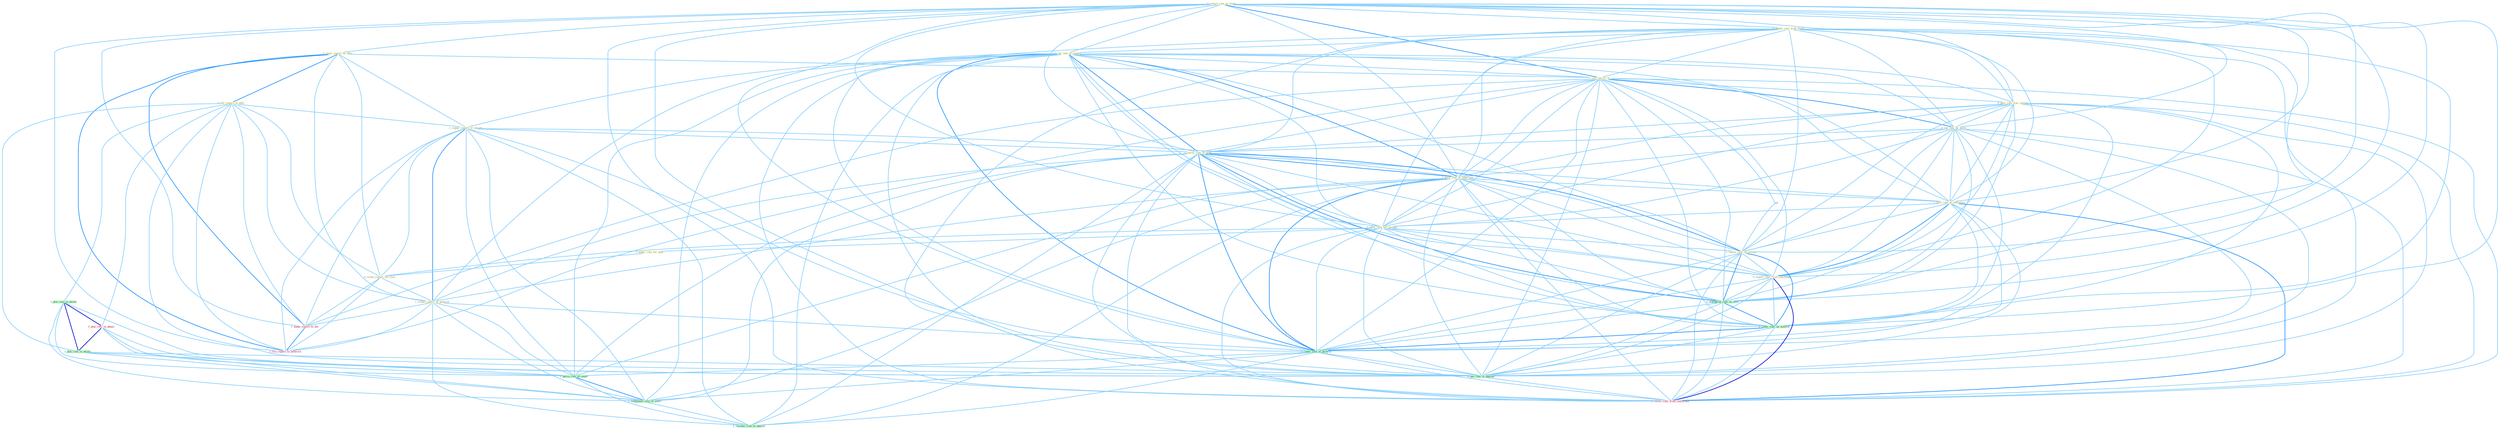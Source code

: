 Graph G{ 
    node
    [shape=polygon,style=filled,width=.5,height=.06,color="#BDFCC9",fixedsize=true,fontsize=4,
    fontcolor="#2f4f4f"];
    {node
    [color="#ffffe0", fontcolor="#8b7d6b"] "0_return_rate_to_level " "0_steer_report_to_offic " "0_negoti_rate_with_thrift " "1_hit_rate_of_leader " "0_tell_report_in_offic " "1_requir_report_of_varieti " "0_cut_rate_to_% " "0_post_rate_sinc_spring " "0_cut_rate_by_point " "1_lower_rate_of_debt " "1_have_rate_of_othernum " "1_turn_rate_at_entitynam " "1_offer_rate_for_packag " "1_usher_rule_for_busi " "1_lower_rate_on_billion " "0_scour_report_for_clue " "0_expect_rate_from_entitynam " "1_credit_report_of_genocid "}
{node [color="#fff0f5", fontcolor="#b22222"] "0_plai_role_in_phase " "1_make_report_to_the " "1_file_report_to_network " "0_receiv_rate_from_entitynam "}
edge [color="#B0E2FF"];

	"0_return_rate_to_level " -- "0_steer_report_to_offic " [w="1", color="#87cefa" ];
	"0_return_rate_to_level " -- "0_negoti_rate_with_thrift " [w="1", color="#87cefa" ];
	"0_return_rate_to_level " -- "1_hit_rate_of_leader " [w="1", color="#87cefa" ];
	"0_return_rate_to_level " -- "0_cut_rate_to_% " [w="2", color="#1e90ff" , len=0.8];
	"0_return_rate_to_level " -- "0_post_rate_sinc_spring " [w="1", color="#87cefa" ];
	"0_return_rate_to_level " -- "0_cut_rate_by_point " [w="1", color="#87cefa" ];
	"0_return_rate_to_level " -- "1_lower_rate_of_debt " [w="1", color="#87cefa" ];
	"0_return_rate_to_level " -- "1_have_rate_of_othernum " [w="1", color="#87cefa" ];
	"0_return_rate_to_level " -- "1_turn_rate_at_entitynam " [w="1", color="#87cefa" ];
	"0_return_rate_to_level " -- "1_offer_rate_for_packag " [w="1", color="#87cefa" ];
	"0_return_rate_to_level " -- "1_lower_rate_on_billion " [w="1", color="#87cefa" ];
	"0_return_rate_to_level " -- "0_expect_rate_from_entitynam " [w="1", color="#87cefa" ];
	"0_return_rate_to_level " -- "1_downgrad_rate_on_debt " [w="1", color="#87cefa" ];
	"0_return_rate_to_level " -- "1_reduc_rate_on_million " [w="1", color="#87cefa" ];
	"0_return_rate_to_level " -- "1_reduc_rate_of_growth " [w="1", color="#87cefa" ];
	"0_return_rate_to_level " -- "1_make_report_to_the " [w="1", color="#87cefa" ];
	"0_return_rate_to_level " -- "0_pai_rate_in_quarter " [w="1", color="#87cefa" ];
	"0_return_rate_to_level " -- "1_file_report_to_network " [w="1", color="#87cefa" ];
	"0_return_rate_to_level " -- "0_receiv_rate_from_entitynam " [w="1", color="#87cefa" ];
	"0_steer_report_to_offic " -- "0_tell_report_in_offic " [w="2", color="#1e90ff" , len=0.8];
	"0_steer_report_to_offic " -- "1_requir_report_of_varieti " [w="1", color="#87cefa" ];
	"0_steer_report_to_offic " -- "0_cut_rate_to_% " [w="1", color="#87cefa" ];
	"0_steer_report_to_offic " -- "0_scour_report_for_clue " [w="1", color="#87cefa" ];
	"0_steer_report_to_offic " -- "1_credit_report_of_genocid " [w="1", color="#87cefa" ];
	"0_steer_report_to_offic " -- "1_make_report_to_the " [w="2", color="#1e90ff" , len=0.8];
	"0_steer_report_to_offic " -- "1_file_report_to_network " [w="2", color="#1e90ff" , len=0.8];
	"0_negoti_rate_with_thrift " -- "1_hit_rate_of_leader " [w="1", color="#87cefa" ];
	"0_negoti_rate_with_thrift " -- "0_cut_rate_to_% " [w="1", color="#87cefa" ];
	"0_negoti_rate_with_thrift " -- "0_post_rate_sinc_spring " [w="1", color="#87cefa" ];
	"0_negoti_rate_with_thrift " -- "0_cut_rate_by_point " [w="1", color="#87cefa" ];
	"0_negoti_rate_with_thrift " -- "1_lower_rate_of_debt " [w="1", color="#87cefa" ];
	"0_negoti_rate_with_thrift " -- "1_have_rate_of_othernum " [w="1", color="#87cefa" ];
	"0_negoti_rate_with_thrift " -- "1_turn_rate_at_entitynam " [w="1", color="#87cefa" ];
	"0_negoti_rate_with_thrift " -- "1_offer_rate_for_packag " [w="1", color="#87cefa" ];
	"0_negoti_rate_with_thrift " -- "1_lower_rate_on_billion " [w="1", color="#87cefa" ];
	"0_negoti_rate_with_thrift " -- "0_expect_rate_from_entitynam " [w="1", color="#87cefa" ];
	"0_negoti_rate_with_thrift " -- "1_downgrad_rate_on_debt " [w="1", color="#87cefa" ];
	"0_negoti_rate_with_thrift " -- "1_reduc_rate_on_million " [w="1", color="#87cefa" ];
	"0_negoti_rate_with_thrift " -- "1_reduc_rate_of_growth " [w="1", color="#87cefa" ];
	"0_negoti_rate_with_thrift " -- "0_pai_rate_in_quarter " [w="1", color="#87cefa" ];
	"0_negoti_rate_with_thrift " -- "0_receiv_rate_from_entitynam " [w="1", color="#87cefa" ];
	"1_hit_rate_of_leader " -- "1_requir_report_of_varieti " [w="1", color="#87cefa" ];
	"1_hit_rate_of_leader " -- "0_cut_rate_to_% " [w="1", color="#87cefa" ];
	"1_hit_rate_of_leader " -- "0_post_rate_sinc_spring " [w="1", color="#87cefa" ];
	"1_hit_rate_of_leader " -- "0_cut_rate_by_point " [w="1", color="#87cefa" ];
	"1_hit_rate_of_leader " -- "1_lower_rate_of_debt " [w="2", color="#1e90ff" , len=0.8];
	"1_hit_rate_of_leader " -- "1_have_rate_of_othernum " [w="2", color="#1e90ff" , len=0.8];
	"1_hit_rate_of_leader " -- "1_turn_rate_at_entitynam " [w="1", color="#87cefa" ];
	"1_hit_rate_of_leader " -- "1_offer_rate_for_packag " [w="1", color="#87cefa" ];
	"1_hit_rate_of_leader " -- "1_lower_rate_on_billion " [w="1", color="#87cefa" ];
	"1_hit_rate_of_leader " -- "0_expect_rate_from_entitynam " [w="1", color="#87cefa" ];
	"1_hit_rate_of_leader " -- "1_credit_report_of_genocid " [w="1", color="#87cefa" ];
	"1_hit_rate_of_leader " -- "1_downgrad_rate_on_debt " [w="1", color="#87cefa" ];
	"1_hit_rate_of_leader " -- "1_reduc_rate_on_million " [w="1", color="#87cefa" ];
	"1_hit_rate_of_leader " -- "1_reduc_rate_of_growth " [w="2", color="#1e90ff" , len=0.8];
	"1_hit_rate_of_leader " -- "0_pai_rate_in_quarter " [w="1", color="#87cefa" ];
	"1_hit_rate_of_leader " -- "1_pursu_role_of_senat " [w="1", color="#87cefa" ];
	"1_hit_rate_of_leader " -- "1_entitynam_role_of_court " [w="1", color="#87cefa" ];
	"1_hit_rate_of_leader " -- "0_receiv_rate_from_entitynam " [w="1", color="#87cefa" ];
	"1_hit_rate_of_leader " -- "1_increas_risk_of_default " [w="1", color="#87cefa" ];
	"0_tell_report_in_offic " -- "1_requir_report_of_varieti " [w="1", color="#87cefa" ];
	"0_tell_report_in_offic " -- "0_scour_report_for_clue " [w="1", color="#87cefa" ];
	"0_tell_report_in_offic " -- "1_credit_report_of_genocid " [w="1", color="#87cefa" ];
	"0_tell_report_in_offic " -- "1_plai_role_in_decad " [w="1", color="#87cefa" ];
	"0_tell_report_in_offic " -- "0_plai_role_in_phase " [w="1", color="#87cefa" ];
	"0_tell_report_in_offic " -- "1_make_report_to_the " [w="1", color="#87cefa" ];
	"0_tell_report_in_offic " -- "1_plai_role_in_declin " [w="1", color="#87cefa" ];
	"0_tell_report_in_offic " -- "0_pai_rate_in_quarter " [w="1", color="#87cefa" ];
	"0_tell_report_in_offic " -- "1_file_report_to_network " [w="1", color="#87cefa" ];
	"1_requir_report_of_varieti " -- "1_lower_rate_of_debt " [w="1", color="#87cefa" ];
	"1_requir_report_of_varieti " -- "1_have_rate_of_othernum " [w="1", color="#87cefa" ];
	"1_requir_report_of_varieti " -- "0_scour_report_for_clue " [w="1", color="#87cefa" ];
	"1_requir_report_of_varieti " -- "1_credit_report_of_genocid " [w="2", color="#1e90ff" , len=0.8];
	"1_requir_report_of_varieti " -- "1_reduc_rate_of_growth " [w="1", color="#87cefa" ];
	"1_requir_report_of_varieti " -- "1_make_report_to_the " [w="1", color="#87cefa" ];
	"1_requir_report_of_varieti " -- "1_pursu_role_of_senat " [w="1", color="#87cefa" ];
	"1_requir_report_of_varieti " -- "1_file_report_to_network " [w="1", color="#87cefa" ];
	"1_requir_report_of_varieti " -- "1_entitynam_role_of_court " [w="1", color="#87cefa" ];
	"1_requir_report_of_varieti " -- "1_increas_risk_of_default " [w="1", color="#87cefa" ];
	"0_cut_rate_to_% " -- "0_post_rate_sinc_spring " [w="1", color="#87cefa" ];
	"0_cut_rate_to_% " -- "0_cut_rate_by_point " [w="2", color="#1e90ff" , len=0.8];
	"0_cut_rate_to_% " -- "1_lower_rate_of_debt " [w="1", color="#87cefa" ];
	"0_cut_rate_to_% " -- "1_have_rate_of_othernum " [w="1", color="#87cefa" ];
	"0_cut_rate_to_% " -- "1_turn_rate_at_entitynam " [w="1", color="#87cefa" ];
	"0_cut_rate_to_% " -- "1_offer_rate_for_packag " [w="1", color="#87cefa" ];
	"0_cut_rate_to_% " -- "1_lower_rate_on_billion " [w="1", color="#87cefa" ];
	"0_cut_rate_to_% " -- "0_expect_rate_from_entitynam " [w="1", color="#87cefa" ];
	"0_cut_rate_to_% " -- "1_downgrad_rate_on_debt " [w="1", color="#87cefa" ];
	"0_cut_rate_to_% " -- "1_reduc_rate_on_million " [w="1", color="#87cefa" ];
	"0_cut_rate_to_% " -- "1_reduc_rate_of_growth " [w="1", color="#87cefa" ];
	"0_cut_rate_to_% " -- "1_make_report_to_the " [w="1", color="#87cefa" ];
	"0_cut_rate_to_% " -- "0_pai_rate_in_quarter " [w="1", color="#87cefa" ];
	"0_cut_rate_to_% " -- "1_file_report_to_network " [w="1", color="#87cefa" ];
	"0_cut_rate_to_% " -- "0_receiv_rate_from_entitynam " [w="1", color="#87cefa" ];
	"0_post_rate_sinc_spring " -- "0_cut_rate_by_point " [w="1", color="#87cefa" ];
	"0_post_rate_sinc_spring " -- "1_lower_rate_of_debt " [w="1", color="#87cefa" ];
	"0_post_rate_sinc_spring " -- "1_have_rate_of_othernum " [w="1", color="#87cefa" ];
	"0_post_rate_sinc_spring " -- "1_turn_rate_at_entitynam " [w="1", color="#87cefa" ];
	"0_post_rate_sinc_spring " -- "1_offer_rate_for_packag " [w="1", color="#87cefa" ];
	"0_post_rate_sinc_spring " -- "1_lower_rate_on_billion " [w="1", color="#87cefa" ];
	"0_post_rate_sinc_spring " -- "0_expect_rate_from_entitynam " [w="1", color="#87cefa" ];
	"0_post_rate_sinc_spring " -- "1_downgrad_rate_on_debt " [w="1", color="#87cefa" ];
	"0_post_rate_sinc_spring " -- "1_reduc_rate_on_million " [w="1", color="#87cefa" ];
	"0_post_rate_sinc_spring " -- "1_reduc_rate_of_growth " [w="1", color="#87cefa" ];
	"0_post_rate_sinc_spring " -- "0_pai_rate_in_quarter " [w="1", color="#87cefa" ];
	"0_post_rate_sinc_spring " -- "0_receiv_rate_from_entitynam " [w="1", color="#87cefa" ];
	"0_cut_rate_by_point " -- "1_lower_rate_of_debt " [w="1", color="#87cefa" ];
	"0_cut_rate_by_point " -- "1_have_rate_of_othernum " [w="1", color="#87cefa" ];
	"0_cut_rate_by_point " -- "1_turn_rate_at_entitynam " [w="1", color="#87cefa" ];
	"0_cut_rate_by_point " -- "1_offer_rate_for_packag " [w="1", color="#87cefa" ];
	"0_cut_rate_by_point " -- "1_lower_rate_on_billion " [w="1", color="#87cefa" ];
	"0_cut_rate_by_point " -- "0_expect_rate_from_entitynam " [w="1", color="#87cefa" ];
	"0_cut_rate_by_point " -- "1_downgrad_rate_on_debt " [w="1", color="#87cefa" ];
	"0_cut_rate_by_point " -- "1_reduc_rate_on_million " [w="1", color="#87cefa" ];
	"0_cut_rate_by_point " -- "1_reduc_rate_of_growth " [w="1", color="#87cefa" ];
	"0_cut_rate_by_point " -- "0_pai_rate_in_quarter " [w="1", color="#87cefa" ];
	"0_cut_rate_by_point " -- "0_receiv_rate_from_entitynam " [w="1", color="#87cefa" ];
	"1_lower_rate_of_debt " -- "1_have_rate_of_othernum " [w="2", color="#1e90ff" , len=0.8];
	"1_lower_rate_of_debt " -- "1_turn_rate_at_entitynam " [w="1", color="#87cefa" ];
	"1_lower_rate_of_debt " -- "1_offer_rate_for_packag " [w="1", color="#87cefa" ];
	"1_lower_rate_of_debt " -- "1_lower_rate_on_billion " [w="2", color="#1e90ff" , len=0.8];
	"1_lower_rate_of_debt " -- "0_expect_rate_from_entitynam " [w="1", color="#87cefa" ];
	"1_lower_rate_of_debt " -- "1_credit_report_of_genocid " [w="1", color="#87cefa" ];
	"1_lower_rate_of_debt " -- "1_downgrad_rate_on_debt " [w="2", color="#1e90ff" , len=0.8];
	"1_lower_rate_of_debt " -- "1_reduc_rate_on_million " [w="1", color="#87cefa" ];
	"1_lower_rate_of_debt " -- "1_reduc_rate_of_growth " [w="2", color="#1e90ff" , len=0.8];
	"1_lower_rate_of_debt " -- "0_pai_rate_in_quarter " [w="1", color="#87cefa" ];
	"1_lower_rate_of_debt " -- "1_pursu_role_of_senat " [w="1", color="#87cefa" ];
	"1_lower_rate_of_debt " -- "1_entitynam_role_of_court " [w="1", color="#87cefa" ];
	"1_lower_rate_of_debt " -- "0_receiv_rate_from_entitynam " [w="1", color="#87cefa" ];
	"1_lower_rate_of_debt " -- "1_increas_risk_of_default " [w="1", color="#87cefa" ];
	"1_have_rate_of_othernum " -- "1_turn_rate_at_entitynam " [w="1", color="#87cefa" ];
	"1_have_rate_of_othernum " -- "1_offer_rate_for_packag " [w="1", color="#87cefa" ];
	"1_have_rate_of_othernum " -- "1_lower_rate_on_billion " [w="1", color="#87cefa" ];
	"1_have_rate_of_othernum " -- "0_expect_rate_from_entitynam " [w="1", color="#87cefa" ];
	"1_have_rate_of_othernum " -- "1_credit_report_of_genocid " [w="1", color="#87cefa" ];
	"1_have_rate_of_othernum " -- "1_downgrad_rate_on_debt " [w="1", color="#87cefa" ];
	"1_have_rate_of_othernum " -- "1_reduc_rate_on_million " [w="1", color="#87cefa" ];
	"1_have_rate_of_othernum " -- "1_reduc_rate_of_growth " [w="2", color="#1e90ff" , len=0.8];
	"1_have_rate_of_othernum " -- "0_pai_rate_in_quarter " [w="1", color="#87cefa" ];
	"1_have_rate_of_othernum " -- "1_pursu_role_of_senat " [w="1", color="#87cefa" ];
	"1_have_rate_of_othernum " -- "1_entitynam_role_of_court " [w="1", color="#87cefa" ];
	"1_have_rate_of_othernum " -- "0_receiv_rate_from_entitynam " [w="1", color="#87cefa" ];
	"1_have_rate_of_othernum " -- "1_increas_risk_of_default " [w="1", color="#87cefa" ];
	"1_turn_rate_at_entitynam " -- "1_offer_rate_for_packag " [w="1", color="#87cefa" ];
	"1_turn_rate_at_entitynam " -- "1_lower_rate_on_billion " [w="1", color="#87cefa" ];
	"1_turn_rate_at_entitynam " -- "0_expect_rate_from_entitynam " [w="2", color="#1e90ff" , len=0.8];
	"1_turn_rate_at_entitynam " -- "1_downgrad_rate_on_debt " [w="1", color="#87cefa" ];
	"1_turn_rate_at_entitynam " -- "1_reduc_rate_on_million " [w="1", color="#87cefa" ];
	"1_turn_rate_at_entitynam " -- "1_reduc_rate_of_growth " [w="1", color="#87cefa" ];
	"1_turn_rate_at_entitynam " -- "0_pai_rate_in_quarter " [w="1", color="#87cefa" ];
	"1_turn_rate_at_entitynam " -- "0_receiv_rate_from_entitynam " [w="2", color="#1e90ff" , len=0.8];
	"1_offer_rate_for_packag " -- "1_usher_rule_for_busi " [w="1", color="#87cefa" ];
	"1_offer_rate_for_packag " -- "1_lower_rate_on_billion " [w="1", color="#87cefa" ];
	"1_offer_rate_for_packag " -- "0_scour_report_for_clue " [w="1", color="#87cefa" ];
	"1_offer_rate_for_packag " -- "0_expect_rate_from_entitynam " [w="1", color="#87cefa" ];
	"1_offer_rate_for_packag " -- "1_downgrad_rate_on_debt " [w="1", color="#87cefa" ];
	"1_offer_rate_for_packag " -- "1_reduc_rate_on_million " [w="1", color="#87cefa" ];
	"1_offer_rate_for_packag " -- "1_reduc_rate_of_growth " [w="1", color="#87cefa" ];
	"1_offer_rate_for_packag " -- "0_pai_rate_in_quarter " [w="1", color="#87cefa" ];
	"1_offer_rate_for_packag " -- "0_receiv_rate_from_entitynam " [w="1", color="#87cefa" ];
	"1_usher_rule_for_busi " -- "0_scour_report_for_clue " [w="1", color="#87cefa" ];
	"1_lower_rate_on_billion " -- "0_expect_rate_from_entitynam " [w="1", color="#87cefa" ];
	"1_lower_rate_on_billion " -- "1_downgrad_rate_on_debt " [w="2", color="#1e90ff" , len=0.8];
	"1_lower_rate_on_billion " -- "1_reduc_rate_on_million " [w="2", color="#1e90ff" , len=0.8];
	"1_lower_rate_on_billion " -- "1_reduc_rate_of_growth " [w="1", color="#87cefa" ];
	"1_lower_rate_on_billion " -- "0_pai_rate_in_quarter " [w="1", color="#87cefa" ];
	"1_lower_rate_on_billion " -- "0_receiv_rate_from_entitynam " [w="1", color="#87cefa" ];
	"0_scour_report_for_clue " -- "1_credit_report_of_genocid " [w="1", color="#87cefa" ];
	"0_scour_report_for_clue " -- "1_make_report_to_the " [w="1", color="#87cefa" ];
	"0_scour_report_for_clue " -- "1_file_report_to_network " [w="1", color="#87cefa" ];
	"0_expect_rate_from_entitynam " -- "1_downgrad_rate_on_debt " [w="1", color="#87cefa" ];
	"0_expect_rate_from_entitynam " -- "1_reduc_rate_on_million " [w="1", color="#87cefa" ];
	"0_expect_rate_from_entitynam " -- "1_reduc_rate_of_growth " [w="1", color="#87cefa" ];
	"0_expect_rate_from_entitynam " -- "0_pai_rate_in_quarter " [w="1", color="#87cefa" ];
	"0_expect_rate_from_entitynam " -- "0_receiv_rate_from_entitynam " [w="3", color="#0000cd" , len=0.6];
	"1_credit_report_of_genocid " -- "1_reduc_rate_of_growth " [w="1", color="#87cefa" ];
	"1_credit_report_of_genocid " -- "1_make_report_to_the " [w="1", color="#87cefa" ];
	"1_credit_report_of_genocid " -- "1_pursu_role_of_senat " [w="1", color="#87cefa" ];
	"1_credit_report_of_genocid " -- "1_file_report_to_network " [w="1", color="#87cefa" ];
	"1_credit_report_of_genocid " -- "1_entitynam_role_of_court " [w="1", color="#87cefa" ];
	"1_credit_report_of_genocid " -- "1_increas_risk_of_default " [w="1", color="#87cefa" ];
	"1_downgrad_rate_on_debt " -- "1_reduc_rate_on_million " [w="2", color="#1e90ff" , len=0.8];
	"1_downgrad_rate_on_debt " -- "1_reduc_rate_of_growth " [w="1", color="#87cefa" ];
	"1_downgrad_rate_on_debt " -- "0_pai_rate_in_quarter " [w="1", color="#87cefa" ];
	"1_downgrad_rate_on_debt " -- "0_receiv_rate_from_entitynam " [w="1", color="#87cefa" ];
	"1_reduc_rate_on_million " -- "1_reduc_rate_of_growth " [w="2", color="#1e90ff" , len=0.8];
	"1_reduc_rate_on_million " -- "0_pai_rate_in_quarter " [w="1", color="#87cefa" ];
	"1_reduc_rate_on_million " -- "0_receiv_rate_from_entitynam " [w="1", color="#87cefa" ];
	"1_plai_role_in_decad " -- "0_plai_role_in_phase " [w="3", color="#0000cd" , len=0.6];
	"1_plai_role_in_decad " -- "1_plai_role_in_declin " [w="3", color="#0000cd" , len=0.6];
	"1_plai_role_in_decad " -- "0_pai_rate_in_quarter " [w="1", color="#87cefa" ];
	"1_plai_role_in_decad " -- "1_pursu_role_of_senat " [w="1", color="#87cefa" ];
	"1_plai_role_in_decad " -- "1_entitynam_role_of_court " [w="1", color="#87cefa" ];
	"0_plai_role_in_phase " -- "1_plai_role_in_declin " [w="3", color="#0000cd" , len=0.6];
	"0_plai_role_in_phase " -- "0_pai_rate_in_quarter " [w="1", color="#87cefa" ];
	"0_plai_role_in_phase " -- "1_pursu_role_of_senat " [w="1", color="#87cefa" ];
	"0_plai_role_in_phase " -- "1_entitynam_role_of_court " [w="1", color="#87cefa" ];
	"1_reduc_rate_of_growth " -- "0_pai_rate_in_quarter " [w="1", color="#87cefa" ];
	"1_reduc_rate_of_growth " -- "1_pursu_role_of_senat " [w="1", color="#87cefa" ];
	"1_reduc_rate_of_growth " -- "1_entitynam_role_of_court " [w="1", color="#87cefa" ];
	"1_reduc_rate_of_growth " -- "0_receiv_rate_from_entitynam " [w="1", color="#87cefa" ];
	"1_reduc_rate_of_growth " -- "1_increas_risk_of_default " [w="1", color="#87cefa" ];
	"1_make_report_to_the " -- "1_file_report_to_network " [w="2", color="#1e90ff" , len=0.8];
	"1_plai_role_in_declin " -- "0_pai_rate_in_quarter " [w="1", color="#87cefa" ];
	"1_plai_role_in_declin " -- "1_pursu_role_of_senat " [w="1", color="#87cefa" ];
	"1_plai_role_in_declin " -- "1_entitynam_role_of_court " [w="1", color="#87cefa" ];
	"0_pai_rate_in_quarter " -- "0_receiv_rate_from_entitynam " [w="1", color="#87cefa" ];
	"1_pursu_role_of_senat " -- "1_entitynam_role_of_court " [w="2", color="#1e90ff" , len=0.8];
	"1_pursu_role_of_senat " -- "1_increas_risk_of_default " [w="1", color="#87cefa" ];
	"1_entitynam_role_of_court " -- "1_increas_risk_of_default " [w="1", color="#87cefa" ];
}